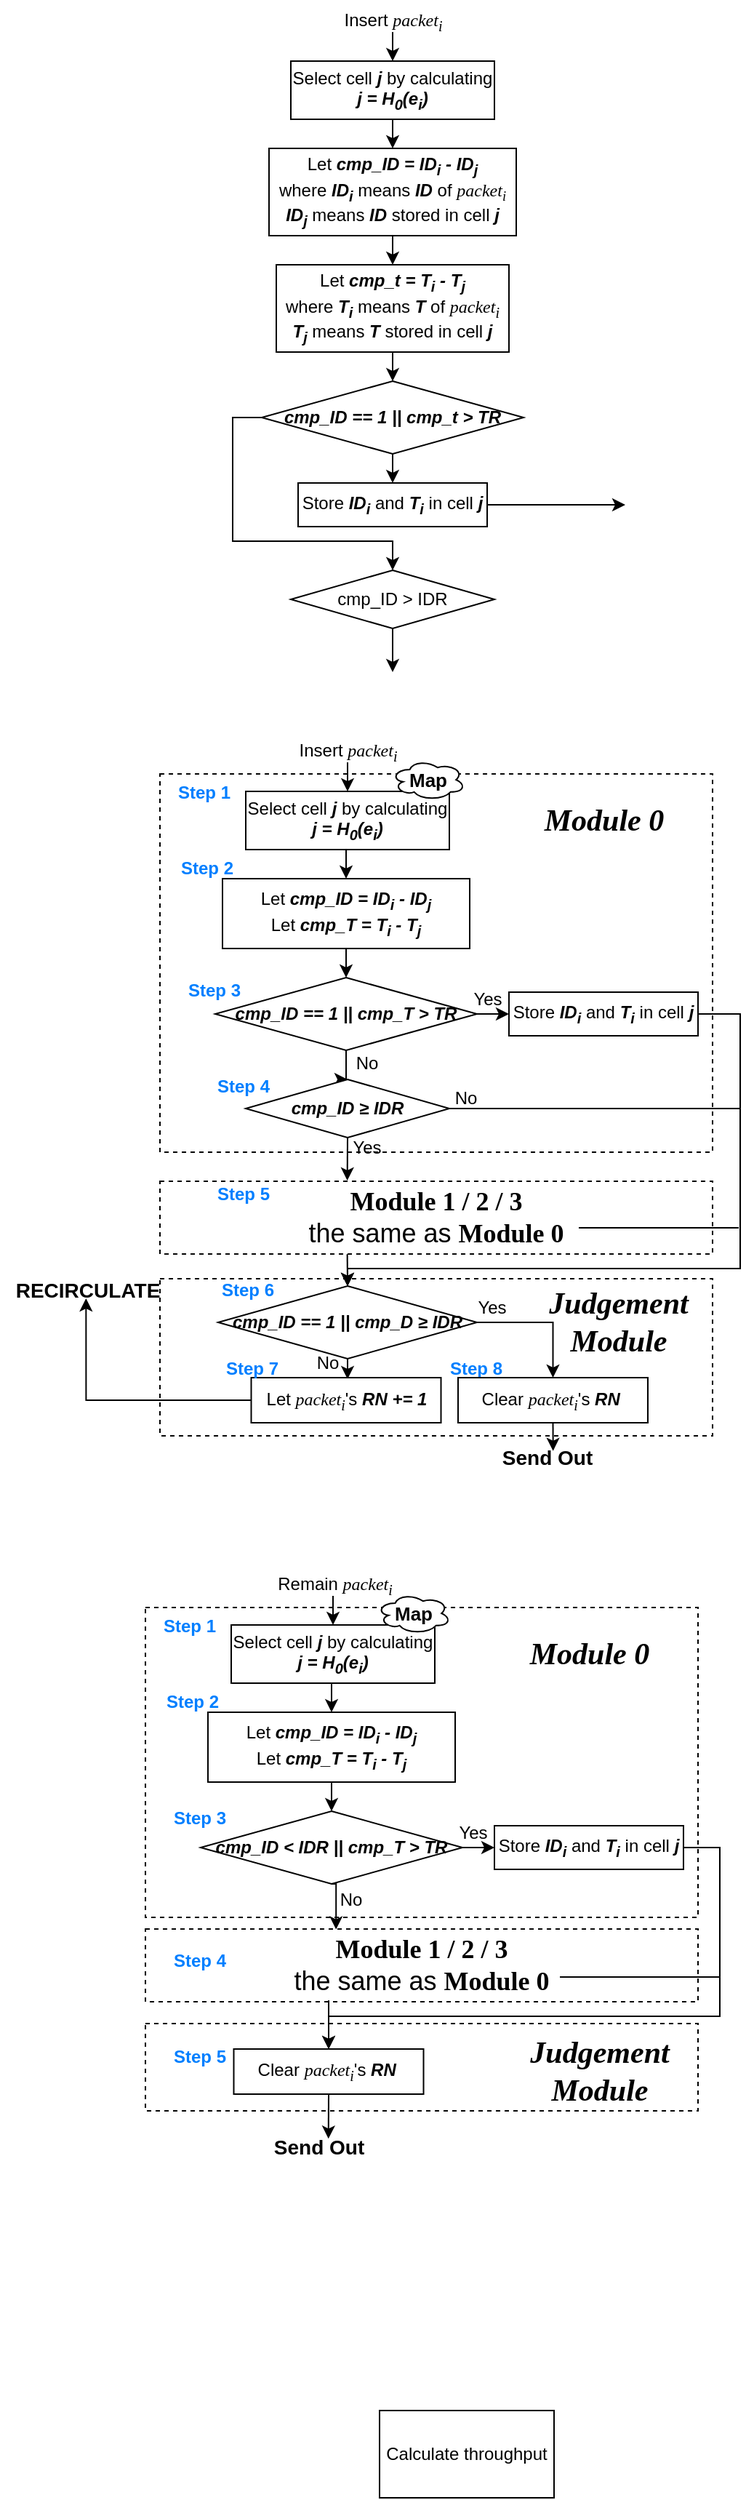 <mxfile version="21.3.2" type="github">
  <diagram id="C5RBs43oDa-KdzZeNtuy" name="Page-1">
    <mxGraphModel dx="1040" dy="599" grid="0" gridSize="10" guides="1" tooltips="1" connect="1" arrows="1" fold="1" page="0" pageScale="1" pageWidth="827" pageHeight="5000" math="0" shadow="0">
      <root>
        <mxCell id="WIyWlLk6GJQsqaUBKTNV-0" />
        <mxCell id="WIyWlLk6GJQsqaUBKTNV-1" parent="WIyWlLk6GJQsqaUBKTNV-0" />
        <mxCell id="wr39eSM0irUaefbBcgBR-60" value="" style="rounded=0;whiteSpace=wrap;html=1;dashed=1;" vertex="1" parent="WIyWlLk6GJQsqaUBKTNV-1">
          <mxGeometry x="260" y="1017" width="380" height="108" as="geometry" />
        </mxCell>
        <mxCell id="wr39eSM0irUaefbBcgBR-49" value="" style="rounded=0;whiteSpace=wrap;html=1;dashed=1;" vertex="1" parent="WIyWlLk6GJQsqaUBKTNV-1">
          <mxGeometry x="260" y="670" width="380" height="260" as="geometry" />
        </mxCell>
        <mxCell id="wr39eSM0irUaefbBcgBR-39" value="&lt;font style=&quot;font-size: 18px;&quot;&gt;&lt;b&gt;&lt;font face=&quot;Lucida Console&quot;&gt;Module 1 / 2 / 3&lt;/font&gt;&lt;/b&gt;&lt;br&gt;the same as &lt;b&gt;&lt;font face=&quot;Lucida Console&quot;&gt;Module 0&lt;/font&gt;&lt;/b&gt;&lt;/font&gt;" style="rounded=0;whiteSpace=wrap;html=1;dashed=1;" vertex="1" parent="WIyWlLk6GJQsqaUBKTNV-1">
          <mxGeometry x="260" y="950" width="380" height="50" as="geometry" />
        </mxCell>
        <mxCell id="wr39eSM0irUaefbBcgBR-5" style="edgeStyle=orthogonalEdgeStyle;rounded=0;orthogonalLoop=1;jettySize=auto;html=1;exitX=0.5;exitY=1;exitDx=0;exitDy=0;entryX=0.5;entryY=0;entryDx=0;entryDy=0;" edge="1" parent="WIyWlLk6GJQsqaUBKTNV-1" source="wr39eSM0irUaefbBcgBR-0" target="wr39eSM0irUaefbBcgBR-6">
          <mxGeometry relative="1" as="geometry">
            <mxPoint x="420" y="260" as="targetPoint" />
          </mxGeometry>
        </mxCell>
        <mxCell id="wr39eSM0irUaefbBcgBR-0" value="Select cell &lt;i&gt;&lt;b&gt;j &lt;/b&gt;&lt;/i&gt;by calculating &lt;i&gt;&lt;b&gt;j = H&lt;sub&gt;0&lt;/sub&gt;(e&lt;sub&gt;i&lt;/sub&gt;)&lt;/b&gt;&lt;/i&gt;" style="rounded=0;whiteSpace=wrap;html=1;" vertex="1" parent="WIyWlLk6GJQsqaUBKTNV-1">
          <mxGeometry x="350" y="180" width="140" height="40" as="geometry" />
        </mxCell>
        <mxCell id="wr39eSM0irUaefbBcgBR-1" value="" style="endArrow=classic;html=1;rounded=0;entryX=0.5;entryY=0;entryDx=0;entryDy=0;" edge="1" parent="WIyWlLk6GJQsqaUBKTNV-1" target="wr39eSM0irUaefbBcgBR-0">
          <mxGeometry width="50" height="50" relative="1" as="geometry">
            <mxPoint x="420" y="160" as="sourcePoint" />
            <mxPoint x="450" y="190" as="targetPoint" />
          </mxGeometry>
        </mxCell>
        <mxCell id="wr39eSM0irUaefbBcgBR-3" value="Insert &lt;i&gt;&lt;font face=&quot;Comic Sans MS&quot;&gt;packet&lt;sub&gt;i&lt;/sub&gt;&lt;/font&gt;&lt;/i&gt;" style="text;html=1;align=center;verticalAlign=middle;resizable=0;points=[];autosize=1;strokeColor=none;fillColor=none;" vertex="1" parent="WIyWlLk6GJQsqaUBKTNV-1">
          <mxGeometry x="370" y="138" width="100" height="30" as="geometry" />
        </mxCell>
        <mxCell id="wr39eSM0irUaefbBcgBR-6" value="Let &lt;b&gt;&lt;i&gt;c&lt;/i&gt;&lt;/b&gt;&lt;b style=&quot;&quot;&gt;&lt;i style=&quot;&quot;&gt;mp_ID = ID&lt;sub&gt;i&lt;/sub&gt;&amp;nbsp;- ID&lt;/i&gt;&lt;/b&gt;&lt;b style=&quot;&quot;&gt;&lt;i&gt;&lt;sub&gt;j&lt;/sub&gt;&lt;/i&gt;&lt;/b&gt;&lt;br&gt;where &lt;b style=&quot;&quot;&gt;&lt;i&gt;ID&lt;sub&gt;i&lt;/sub&gt;&lt;/i&gt;&lt;/b&gt; means &lt;b&gt;&lt;i&gt;ID&lt;/i&gt;&lt;/b&gt; of &lt;font style=&quot;&quot; face=&quot;Comic Sans MS&quot;&gt;&lt;i&gt;packet&lt;font style=&quot;font-size: 11px;&quot;&gt;&lt;sub&gt;i&lt;/sub&gt;&lt;/font&gt;&lt;/i&gt;&lt;/font&gt;&lt;br&gt;&lt;i&gt;&lt;b&gt;ID&lt;sub&gt;j&lt;/sub&gt;&lt;/b&gt;&lt;/i&gt; means &lt;b&gt;&lt;i&gt;ID&lt;/i&gt;&lt;/b&gt; stored in cell &lt;b&gt;&lt;i&gt;j&lt;/i&gt;&lt;/b&gt;" style="rounded=0;whiteSpace=wrap;html=1;" vertex="1" parent="WIyWlLk6GJQsqaUBKTNV-1">
          <mxGeometry x="335" y="240" width="170" height="60" as="geometry" />
        </mxCell>
        <mxCell id="wr39eSM0irUaefbBcgBR-7" style="edgeStyle=orthogonalEdgeStyle;rounded=0;orthogonalLoop=1;jettySize=auto;html=1;exitX=0.5;exitY=1;exitDx=0;exitDy=0;entryX=0.5;entryY=0;entryDx=0;entryDy=0;" edge="1" parent="WIyWlLk6GJQsqaUBKTNV-1" source="wr39eSM0irUaefbBcgBR-6" target="wr39eSM0irUaefbBcgBR-8">
          <mxGeometry relative="1" as="geometry">
            <mxPoint x="420" y="350" as="targetPoint" />
            <mxPoint x="430" y="240" as="sourcePoint" />
          </mxGeometry>
        </mxCell>
        <mxCell id="wr39eSM0irUaefbBcgBR-9" style="edgeStyle=orthogonalEdgeStyle;rounded=0;orthogonalLoop=1;jettySize=auto;html=1;exitX=0.5;exitY=1;exitDx=0;exitDy=0;entryX=0.5;entryY=0;entryDx=0;entryDy=0;" edge="1" parent="WIyWlLk6GJQsqaUBKTNV-1" source="wr39eSM0irUaefbBcgBR-8" target="wr39eSM0irUaefbBcgBR-11">
          <mxGeometry relative="1" as="geometry">
            <mxPoint x="420" y="440" as="targetPoint" />
          </mxGeometry>
        </mxCell>
        <mxCell id="wr39eSM0irUaefbBcgBR-8" value="Let &lt;b&gt;&lt;i&gt;cmp_t = T&lt;sub&gt;i&lt;/sub&gt; - T&lt;sub&gt;j&lt;/sub&gt;&lt;br&gt;&lt;/i&gt;&lt;/b&gt;where &lt;b&gt;&lt;i&gt;T&lt;sub&gt;i&lt;/sub&gt;&lt;/i&gt;&lt;/b&gt; means &lt;b&gt;&lt;i&gt;T&lt;/i&gt;&lt;/b&gt; of &lt;i&gt;&lt;font face=&quot;Comic Sans MS&quot;&gt;packet&lt;sub&gt;i&lt;/sub&gt;&lt;/font&gt;&lt;/i&gt;&lt;br&gt;&lt;b&gt;&lt;i&gt;T&lt;sub&gt;j&lt;/sub&gt;&lt;/i&gt;&lt;/b&gt; means &lt;b&gt;&lt;i&gt;T&lt;/i&gt;&lt;/b&gt; stored in cell &lt;b&gt;&lt;i&gt;j&lt;/i&gt;&lt;/b&gt;" style="rounded=0;whiteSpace=wrap;html=1;" vertex="1" parent="WIyWlLk6GJQsqaUBKTNV-1">
          <mxGeometry x="340" y="320" width="160" height="60" as="geometry" />
        </mxCell>
        <mxCell id="wr39eSM0irUaefbBcgBR-16" style="edgeStyle=orthogonalEdgeStyle;rounded=0;orthogonalLoop=1;jettySize=auto;html=1;exitX=0.5;exitY=1;exitDx=0;exitDy=0;entryX=0.5;entryY=0;entryDx=0;entryDy=0;" edge="1" parent="WIyWlLk6GJQsqaUBKTNV-1" source="wr39eSM0irUaefbBcgBR-11" target="wr39eSM0irUaefbBcgBR-15">
          <mxGeometry relative="1" as="geometry" />
        </mxCell>
        <mxCell id="wr39eSM0irUaefbBcgBR-20" style="edgeStyle=orthogonalEdgeStyle;rounded=0;orthogonalLoop=1;jettySize=auto;html=1;exitX=0;exitY=0.5;exitDx=0;exitDy=0;" edge="1" parent="WIyWlLk6GJQsqaUBKTNV-1" source="wr39eSM0irUaefbBcgBR-11" target="wr39eSM0irUaefbBcgBR-19">
          <mxGeometry relative="1" as="geometry">
            <Array as="points">
              <mxPoint x="310" y="425" />
              <mxPoint x="310" y="510" />
              <mxPoint x="420" y="510" />
            </Array>
          </mxGeometry>
        </mxCell>
        <mxCell id="wr39eSM0irUaefbBcgBR-11" value="&lt;b&gt;&lt;i&gt;cmp_ID == 1 || cmp_t &amp;gt; TR&lt;/i&gt;&lt;/b&gt;" style="rhombus;whiteSpace=wrap;html=1;" vertex="1" parent="WIyWlLk6GJQsqaUBKTNV-1">
          <mxGeometry x="330" y="400" width="180" height="50" as="geometry" />
        </mxCell>
        <mxCell id="wr39eSM0irUaefbBcgBR-17" style="edgeStyle=orthogonalEdgeStyle;rounded=0;orthogonalLoop=1;jettySize=auto;html=1;exitX=1;exitY=0.5;exitDx=0;exitDy=0;" edge="1" parent="WIyWlLk6GJQsqaUBKTNV-1" source="wr39eSM0irUaefbBcgBR-15">
          <mxGeometry relative="1" as="geometry">
            <mxPoint x="580" y="485" as="targetPoint" />
          </mxGeometry>
        </mxCell>
        <mxCell id="wr39eSM0irUaefbBcgBR-15" value="Store &lt;b&gt;&lt;i&gt;ID&lt;sub&gt;i&lt;/sub&gt;&lt;/i&gt;&lt;/b&gt; and &lt;b&gt;&lt;i&gt;T&lt;sub&gt;i&lt;/sub&gt;&lt;/i&gt;&lt;/b&gt; in cell &lt;b&gt;&lt;i&gt;j&lt;/i&gt;&lt;/b&gt;" style="rounded=0;whiteSpace=wrap;html=1;glass=0;" vertex="1" parent="WIyWlLk6GJQsqaUBKTNV-1">
          <mxGeometry x="355" y="470" width="130" height="30" as="geometry" />
        </mxCell>
        <mxCell id="wr39eSM0irUaefbBcgBR-22" style="edgeStyle=orthogonalEdgeStyle;rounded=0;orthogonalLoop=1;jettySize=auto;html=1;exitX=0.5;exitY=1;exitDx=0;exitDy=0;" edge="1" parent="WIyWlLk6GJQsqaUBKTNV-1" source="wr39eSM0irUaefbBcgBR-19">
          <mxGeometry relative="1" as="geometry">
            <mxPoint x="420" y="600" as="targetPoint" />
          </mxGeometry>
        </mxCell>
        <mxCell id="wr39eSM0irUaefbBcgBR-19" value="cmp_ID &amp;gt; IDR" style="rhombus;whiteSpace=wrap;html=1;" vertex="1" parent="WIyWlLk6GJQsqaUBKTNV-1">
          <mxGeometry x="350" y="530" width="140" height="40" as="geometry" />
        </mxCell>
        <mxCell id="wr39eSM0irUaefbBcgBR-24" style="edgeStyle=orthogonalEdgeStyle;rounded=0;orthogonalLoop=1;jettySize=auto;html=1;exitX=0.5;exitY=1;exitDx=0;exitDy=0;entryX=0.5;entryY=0;entryDx=0;entryDy=0;" edge="1" parent="WIyWlLk6GJQsqaUBKTNV-1" source="wr39eSM0irUaefbBcgBR-25" target="wr39eSM0irUaefbBcgBR-28">
          <mxGeometry relative="1" as="geometry">
            <mxPoint x="389" y="762" as="targetPoint" />
          </mxGeometry>
        </mxCell>
        <mxCell id="wr39eSM0irUaefbBcgBR-25" value="Select cell &lt;i&gt;&lt;b&gt;j &lt;/b&gt;&lt;/i&gt;by calculating &lt;i&gt;&lt;b&gt;j = H&lt;sub&gt;0&lt;/sub&gt;(e&lt;sub&gt;i&lt;/sub&gt;)&lt;/b&gt;&lt;/i&gt;" style="rounded=0;whiteSpace=wrap;html=1;" vertex="1" parent="WIyWlLk6GJQsqaUBKTNV-1">
          <mxGeometry x="319" y="682" width="140" height="40" as="geometry" />
        </mxCell>
        <mxCell id="wr39eSM0irUaefbBcgBR-26" value="" style="endArrow=classic;html=1;rounded=0;entryX=0.5;entryY=0;entryDx=0;entryDy=0;" edge="1" parent="WIyWlLk6GJQsqaUBKTNV-1" target="wr39eSM0irUaefbBcgBR-25">
          <mxGeometry width="50" height="50" relative="1" as="geometry">
            <mxPoint x="389" y="662" as="sourcePoint" />
            <mxPoint x="419" y="692" as="targetPoint" />
          </mxGeometry>
        </mxCell>
        <mxCell id="wr39eSM0irUaefbBcgBR-27" value="Insert &lt;i&gt;&lt;font face=&quot;Comic Sans MS&quot;&gt;packet&lt;sub&gt;i&lt;/sub&gt;&lt;/font&gt;&lt;/i&gt;" style="text;html=1;align=center;verticalAlign=middle;resizable=0;points=[];autosize=1;strokeColor=none;fillColor=none;" vertex="1" parent="WIyWlLk6GJQsqaUBKTNV-1">
          <mxGeometry x="339" y="640" width="100" height="30" as="geometry" />
        </mxCell>
        <mxCell id="wr39eSM0irUaefbBcgBR-28" value="Let &lt;b&gt;&lt;i&gt;c&lt;/i&gt;&lt;/b&gt;&lt;b style=&quot;&quot;&gt;&lt;i style=&quot;&quot;&gt;mp_ID = ID&lt;sub&gt;i&lt;/sub&gt;&amp;nbsp;- ID&lt;/i&gt;&lt;/b&gt;&lt;b style=&quot;&quot;&gt;&lt;i&gt;&lt;sub&gt;j&lt;br&gt;&lt;/sub&gt;&lt;/i&gt;&lt;/b&gt;Let&amp;nbsp;&lt;b style=&quot;border-color: var(--border-color);&quot;&gt;&lt;i style=&quot;border-color: var(--border-color);&quot;&gt;cmp_T = T&lt;sub style=&quot;border-color: var(--border-color);&quot;&gt;i&lt;/sub&gt;&amp;nbsp;- T&lt;sub style=&quot;border-color: var(--border-color);&quot;&gt;j&lt;/sub&gt;&lt;/i&gt;&lt;/b&gt;&lt;b style=&quot;&quot;&gt;&lt;i&gt;&lt;sub&gt;&lt;br&gt;&lt;/sub&gt;&lt;/i&gt;&lt;/b&gt;" style="rounded=0;whiteSpace=wrap;html=1;" vertex="1" parent="WIyWlLk6GJQsqaUBKTNV-1">
          <mxGeometry x="303" y="742" width="170" height="48" as="geometry" />
        </mxCell>
        <mxCell id="wr39eSM0irUaefbBcgBR-29" style="edgeStyle=orthogonalEdgeStyle;rounded=0;orthogonalLoop=1;jettySize=auto;html=1;exitX=0.5;exitY=1;exitDx=0;exitDy=0;entryX=0.5;entryY=0;entryDx=0;entryDy=0;" edge="1" parent="WIyWlLk6GJQsqaUBKTNV-1" source="wr39eSM0irUaefbBcgBR-28" target="wr39eSM0irUaefbBcgBR-34">
          <mxGeometry relative="1" as="geometry">
            <mxPoint x="389.5" y="822" as="targetPoint" />
            <mxPoint x="399" y="742" as="sourcePoint" />
          </mxGeometry>
        </mxCell>
        <mxCell id="wr39eSM0irUaefbBcgBR-42" style="edgeStyle=orthogonalEdgeStyle;rounded=0;orthogonalLoop=1;jettySize=auto;html=1;exitX=1;exitY=0.5;exitDx=0;exitDy=0;entryX=0;entryY=0.5;entryDx=0;entryDy=0;" edge="1" parent="WIyWlLk6GJQsqaUBKTNV-1" source="wr39eSM0irUaefbBcgBR-34" target="wr39eSM0irUaefbBcgBR-36">
          <mxGeometry relative="1" as="geometry" />
        </mxCell>
        <mxCell id="wr39eSM0irUaefbBcgBR-43" style="edgeStyle=orthogonalEdgeStyle;rounded=0;orthogonalLoop=1;jettySize=auto;html=1;exitX=0.5;exitY=1;exitDx=0;exitDy=0;" edge="1" parent="WIyWlLk6GJQsqaUBKTNV-1" source="wr39eSM0irUaefbBcgBR-34" target="wr39eSM0irUaefbBcgBR-38">
          <mxGeometry relative="1" as="geometry" />
        </mxCell>
        <mxCell id="wr39eSM0irUaefbBcgBR-34" value="&lt;b&gt;&lt;i&gt;cmp_ID == 1 || cmp_T &amp;gt; TR&lt;/i&gt;&lt;/b&gt;" style="rhombus;whiteSpace=wrap;html=1;" vertex="1" parent="WIyWlLk6GJQsqaUBKTNV-1">
          <mxGeometry x="298" y="810" width="180" height="50" as="geometry" />
        </mxCell>
        <mxCell id="wr39eSM0irUaefbBcgBR-74" style="edgeStyle=orthogonalEdgeStyle;rounded=0;orthogonalLoop=1;jettySize=auto;html=1;exitX=1;exitY=0.5;exitDx=0;exitDy=0;entryX=0.5;entryY=0;entryDx=0;entryDy=0;" edge="1" parent="WIyWlLk6GJQsqaUBKTNV-1" source="wr39eSM0irUaefbBcgBR-36" target="wr39eSM0irUaefbBcgBR-44">
          <mxGeometry relative="1" as="geometry">
            <Array as="points">
              <mxPoint x="659" y="835" />
              <mxPoint x="659" y="1010" />
              <mxPoint x="389" y="1010" />
            </Array>
          </mxGeometry>
        </mxCell>
        <mxCell id="wr39eSM0irUaefbBcgBR-36" value="Store &lt;b&gt;&lt;i&gt;ID&lt;sub&gt;i&lt;/sub&gt;&lt;/i&gt;&lt;/b&gt; and &lt;b&gt;&lt;i&gt;T&lt;sub&gt;i&lt;/sub&gt;&lt;/i&gt;&lt;/b&gt; in cell &lt;b&gt;&lt;i&gt;j&lt;/i&gt;&lt;/b&gt;" style="rounded=0;whiteSpace=wrap;html=1;glass=0;" vertex="1" parent="WIyWlLk6GJQsqaUBKTNV-1">
          <mxGeometry x="500" y="820" width="130" height="30" as="geometry" />
        </mxCell>
        <mxCell id="wr39eSM0irUaefbBcgBR-37" style="edgeStyle=orthogonalEdgeStyle;rounded=0;orthogonalLoop=1;jettySize=auto;html=1;exitX=0.5;exitY=1;exitDx=0;exitDy=0;entryX=0.339;entryY=-0.01;entryDx=0;entryDy=0;entryPerimeter=0;" edge="1" parent="WIyWlLk6GJQsqaUBKTNV-1" source="wr39eSM0irUaefbBcgBR-38" target="wr39eSM0irUaefbBcgBR-39">
          <mxGeometry relative="1" as="geometry">
            <mxPoint x="420" y="960" as="targetPoint" />
          </mxGeometry>
        </mxCell>
        <mxCell id="wr39eSM0irUaefbBcgBR-63" style="edgeStyle=orthogonalEdgeStyle;rounded=0;orthogonalLoop=1;jettySize=auto;html=1;exitX=0;exitY=0.5;exitDx=0;exitDy=0;entryX=0.5;entryY=0;entryDx=0;entryDy=0;" edge="1" parent="WIyWlLk6GJQsqaUBKTNV-1" source="wr39eSM0irUaefbBcgBR-38" target="wr39eSM0irUaefbBcgBR-44">
          <mxGeometry relative="1" as="geometry">
            <Array as="points">
              <mxPoint x="659" y="900" />
              <mxPoint x="659" y="1010" />
              <mxPoint x="389" y="1010" />
            </Array>
          </mxGeometry>
        </mxCell>
        <mxCell id="wr39eSM0irUaefbBcgBR-38" value="&lt;b&gt;&lt;i&gt;cmp_ID ≥ IDR&lt;/i&gt;&lt;/b&gt;" style="rhombus;whiteSpace=wrap;html=1;" vertex="1" parent="WIyWlLk6GJQsqaUBKTNV-1">
          <mxGeometry x="319" y="880" width="140" height="40" as="geometry" />
        </mxCell>
        <mxCell id="wr39eSM0irUaefbBcgBR-45" style="edgeStyle=orthogonalEdgeStyle;rounded=0;orthogonalLoop=1;jettySize=auto;html=1;exitX=0.5;exitY=1;exitDx=0;exitDy=0;" edge="1" parent="WIyWlLk6GJQsqaUBKTNV-1" source="wr39eSM0irUaefbBcgBR-44">
          <mxGeometry relative="1" as="geometry">
            <mxPoint x="389" y="1086" as="targetPoint" />
          </mxGeometry>
        </mxCell>
        <mxCell id="wr39eSM0irUaefbBcgBR-142" style="edgeStyle=orthogonalEdgeStyle;rounded=0;orthogonalLoop=1;jettySize=auto;html=1;exitX=1;exitY=0.5;exitDx=0;exitDy=0;" edge="1" parent="WIyWlLk6GJQsqaUBKTNV-1" source="wr39eSM0irUaefbBcgBR-44" target="wr39eSM0irUaefbBcgBR-137">
          <mxGeometry relative="1" as="geometry" />
        </mxCell>
        <mxCell id="wr39eSM0irUaefbBcgBR-44" value="&lt;b&gt;&lt;i&gt;cmp_ID == 1 || cmp_D ≥ IDR&lt;/i&gt;&lt;/b&gt;" style="rhombus;whiteSpace=wrap;html=1;" vertex="1" parent="WIyWlLk6GJQsqaUBKTNV-1">
          <mxGeometry x="300" y="1022" width="178" height="50" as="geometry" />
        </mxCell>
        <mxCell id="wr39eSM0irUaefbBcgBR-46" value="&lt;font style=&quot;font-size: 14px;&quot;&gt;&lt;b&gt;Send Out&lt;/b&gt;&lt;/font&gt;" style="text;html=1;align=center;verticalAlign=middle;resizable=0;points=[];autosize=1;strokeColor=none;fillColor=none;" vertex="1" parent="WIyWlLk6GJQsqaUBKTNV-1">
          <mxGeometry x="481" y="1125" width="90" height="30" as="geometry" />
        </mxCell>
        <mxCell id="wr39eSM0irUaefbBcgBR-50" value="&lt;b&gt;&lt;i&gt;&lt;font face=&quot;Lucida Console&quot; style=&quot;font-size: 21px;&quot;&gt;Module 0&lt;/font&gt;&lt;/i&gt;&lt;/b&gt;" style="text;html=1;align=center;verticalAlign=middle;resizable=0;points=[];autosize=1;strokeColor=none;fillColor=none;" vertex="1" parent="WIyWlLk6GJQsqaUBKTNV-1">
          <mxGeometry x="500" y="682" width="130" height="40" as="geometry" />
        </mxCell>
        <mxCell id="wr39eSM0irUaefbBcgBR-51" value="&lt;font style=&quot;font-size: 13px;&quot;&gt;&lt;b&gt;Map&lt;/b&gt;&lt;/font&gt;" style="ellipse;shape=cloud;whiteSpace=wrap;html=1;" vertex="1" parent="WIyWlLk6GJQsqaUBKTNV-1">
          <mxGeometry x="419" y="660" width="51" height="28" as="geometry" />
        </mxCell>
        <mxCell id="wr39eSM0irUaefbBcgBR-55" value="" style="endArrow=classic;html=1;rounded=0;exitX=0.339;exitY=1.002;exitDx=0;exitDy=0;exitPerimeter=0;entryX=0.5;entryY=0;entryDx=0;entryDy=0;" edge="1" parent="WIyWlLk6GJQsqaUBKTNV-1" source="wr39eSM0irUaefbBcgBR-39" target="wr39eSM0irUaefbBcgBR-44">
          <mxGeometry width="50" height="50" relative="1" as="geometry">
            <mxPoint x="440" y="930" as="sourcePoint" />
            <mxPoint x="490" y="880" as="targetPoint" />
          </mxGeometry>
        </mxCell>
        <mxCell id="wr39eSM0irUaefbBcgBR-56" value="Yes" style="text;html=1;align=center;verticalAlign=middle;resizable=0;points=[];autosize=1;strokeColor=none;fillColor=none;" vertex="1" parent="WIyWlLk6GJQsqaUBKTNV-1">
          <mxGeometry x="468" y="1022" width="40" height="30" as="geometry" />
        </mxCell>
        <mxCell id="wr39eSM0irUaefbBcgBR-57" value="No" style="text;html=1;align=center;verticalAlign=middle;resizable=0;points=[];autosize=1;strokeColor=none;fillColor=none;" vertex="1" parent="WIyWlLk6GJQsqaUBKTNV-1">
          <mxGeometry x="355" y="1060" width="40" height="30" as="geometry" />
        </mxCell>
        <mxCell id="wr39eSM0irUaefbBcgBR-58" value="&lt;font style=&quot;font-size: 14px;&quot;&gt;&lt;b&gt;RECIRCULATE&lt;/b&gt;&lt;/font&gt;" style="text;html=1;align=center;verticalAlign=middle;resizable=0;points=[];autosize=1;strokeColor=none;fillColor=none;" vertex="1" parent="WIyWlLk6GJQsqaUBKTNV-1">
          <mxGeometry x="150" y="1010" width="120" height="30" as="geometry" />
        </mxCell>
        <mxCell id="wr39eSM0irUaefbBcgBR-61" value="&lt;b&gt;&lt;i&gt;&lt;font face=&quot;Lucida Console&quot; style=&quot;font-size: 21px;&quot;&gt;Judgement&lt;br&gt;Module&lt;/font&gt;&lt;/i&gt;&lt;/b&gt;" style="text;html=1;align=center;verticalAlign=middle;resizable=0;points=[];autosize=1;strokeColor=none;fillColor=none;" vertex="1" parent="WIyWlLk6GJQsqaUBKTNV-1">
          <mxGeometry x="505" y="1017" width="140" height="60" as="geometry" />
        </mxCell>
        <mxCell id="wr39eSM0irUaefbBcgBR-65" value="" style="endArrow=none;html=1;rounded=0;" edge="1" parent="WIyWlLk6GJQsqaUBKTNV-1">
          <mxGeometry width="50" height="50" relative="1" as="geometry">
            <mxPoint x="658" y="982" as="sourcePoint" />
            <mxPoint x="548" y="982" as="targetPoint" />
          </mxGeometry>
        </mxCell>
        <mxCell id="wr39eSM0irUaefbBcgBR-66" value="&lt;font color=&quot;#007fff&quot;&gt;&lt;b&gt;Step 1&lt;/b&gt;&lt;/font&gt;" style="text;html=1;align=center;verticalAlign=middle;resizable=0;points=[];autosize=1;strokeColor=none;fillColor=none;" vertex="1" parent="WIyWlLk6GJQsqaUBKTNV-1">
          <mxGeometry x="263" y="670" width="54" height="26" as="geometry" />
        </mxCell>
        <mxCell id="wr39eSM0irUaefbBcgBR-67" value="&lt;font color=&quot;#007fff&quot;&gt;&lt;b&gt;Step 2&lt;/b&gt;&lt;/font&gt;" style="text;html=1;align=center;verticalAlign=middle;resizable=0;points=[];autosize=1;strokeColor=none;fillColor=none;" vertex="1" parent="WIyWlLk6GJQsqaUBKTNV-1">
          <mxGeometry x="265" y="722" width="54" height="26" as="geometry" />
        </mxCell>
        <mxCell id="wr39eSM0irUaefbBcgBR-68" value="&lt;font color=&quot;#007fff&quot;&gt;&lt;b&gt;Step 3&lt;/b&gt;&lt;/font&gt;" style="text;html=1;align=center;verticalAlign=middle;resizable=0;points=[];autosize=1;strokeColor=none;fillColor=none;" vertex="1" parent="WIyWlLk6GJQsqaUBKTNV-1">
          <mxGeometry x="270" y="806" width="54" height="26" as="geometry" />
        </mxCell>
        <mxCell id="wr39eSM0irUaefbBcgBR-70" value="&lt;font color=&quot;#007fff&quot;&gt;&lt;b&gt;Step 4&lt;/b&gt;&lt;/font&gt;" style="text;html=1;align=center;verticalAlign=middle;resizable=0;points=[];autosize=1;strokeColor=none;fillColor=none;" vertex="1" parent="WIyWlLk6GJQsqaUBKTNV-1">
          <mxGeometry x="290" y="872" width="54" height="26" as="geometry" />
        </mxCell>
        <mxCell id="wr39eSM0irUaefbBcgBR-79" value="Yes" style="text;html=1;align=center;verticalAlign=middle;resizable=0;points=[];autosize=1;strokeColor=none;fillColor=none;" vertex="1" parent="WIyWlLk6GJQsqaUBKTNV-1">
          <mxGeometry x="465" y="810" width="40" height="30" as="geometry" />
        </mxCell>
        <mxCell id="wr39eSM0irUaefbBcgBR-81" value="Yes" style="text;html=1;align=center;verticalAlign=middle;resizable=0;points=[];autosize=1;strokeColor=none;fillColor=none;" vertex="1" parent="WIyWlLk6GJQsqaUBKTNV-1">
          <mxGeometry x="382" y="912" width="40" height="30" as="geometry" />
        </mxCell>
        <mxCell id="wr39eSM0irUaefbBcgBR-82" value="No" style="text;html=1;align=center;verticalAlign=middle;resizable=0;points=[];autosize=1;strokeColor=none;fillColor=none;" vertex="1" parent="WIyWlLk6GJQsqaUBKTNV-1">
          <mxGeometry x="450" y="878" width="40" height="30" as="geometry" />
        </mxCell>
        <mxCell id="wr39eSM0irUaefbBcgBR-83" value="&lt;font color=&quot;#007fff&quot;&gt;&lt;b&gt;Step 5&lt;/b&gt;&lt;/font&gt;" style="text;html=1;align=center;verticalAlign=middle;resizable=0;points=[];autosize=1;strokeColor=none;fillColor=none;" vertex="1" parent="WIyWlLk6GJQsqaUBKTNV-1">
          <mxGeometry x="290" y="946" width="54" height="26" as="geometry" />
        </mxCell>
        <mxCell id="wr39eSM0irUaefbBcgBR-84" value="&lt;font color=&quot;#007fff&quot;&gt;&lt;b&gt;Step 6&lt;/b&gt;&lt;/font&gt;" style="text;html=1;align=center;verticalAlign=middle;resizable=0;points=[];autosize=1;strokeColor=none;fillColor=none;" vertex="1" parent="WIyWlLk6GJQsqaUBKTNV-1">
          <mxGeometry x="293" y="1012" width="54" height="26" as="geometry" />
        </mxCell>
        <mxCell id="wr39eSM0irUaefbBcgBR-85" value="No" style="text;html=1;align=center;verticalAlign=middle;resizable=0;points=[];autosize=1;strokeColor=none;fillColor=none;" vertex="1" parent="WIyWlLk6GJQsqaUBKTNV-1">
          <mxGeometry x="382" y="854" width="40" height="30" as="geometry" />
        </mxCell>
        <mxCell id="wr39eSM0irUaefbBcgBR-86" value="" style="rounded=0;whiteSpace=wrap;html=1;dashed=1;" vertex="1" parent="WIyWlLk6GJQsqaUBKTNV-1">
          <mxGeometry x="250" y="1529" width="380" height="60" as="geometry" />
        </mxCell>
        <mxCell id="wr39eSM0irUaefbBcgBR-87" value="" style="rounded=0;whiteSpace=wrap;html=1;dashed=1;" vertex="1" parent="WIyWlLk6GJQsqaUBKTNV-1">
          <mxGeometry x="250" y="1243" width="380" height="213" as="geometry" />
        </mxCell>
        <mxCell id="wr39eSM0irUaefbBcgBR-88" value="&lt;font style=&quot;font-size: 18px;&quot;&gt;&lt;b&gt;&lt;font face=&quot;Lucida Console&quot;&gt;Module 1 / 2 / 3&lt;/font&gt;&lt;/b&gt;&lt;br&gt;the same as &lt;b&gt;&lt;font face=&quot;Lucida Console&quot;&gt;Module 0&lt;/font&gt;&lt;/b&gt;&lt;/font&gt;" style="rounded=0;whiteSpace=wrap;html=1;dashed=1;" vertex="1" parent="WIyWlLk6GJQsqaUBKTNV-1">
          <mxGeometry x="250" y="1464" width="380" height="50" as="geometry" />
        </mxCell>
        <mxCell id="wr39eSM0irUaefbBcgBR-89" style="edgeStyle=orthogonalEdgeStyle;rounded=0;orthogonalLoop=1;jettySize=auto;html=1;exitX=0.5;exitY=1;exitDx=0;exitDy=0;entryX=0.5;entryY=0;entryDx=0;entryDy=0;" edge="1" parent="WIyWlLk6GJQsqaUBKTNV-1" source="wr39eSM0irUaefbBcgBR-90" target="wr39eSM0irUaefbBcgBR-93">
          <mxGeometry relative="1" as="geometry">
            <mxPoint x="379" y="1335" as="targetPoint" />
          </mxGeometry>
        </mxCell>
        <mxCell id="wr39eSM0irUaefbBcgBR-90" value="Select cell &lt;i&gt;&lt;b&gt;j &lt;/b&gt;&lt;/i&gt;by calculating &lt;i&gt;&lt;b&gt;j = H&lt;sub&gt;0&lt;/sub&gt;(e&lt;sub&gt;i&lt;/sub&gt;)&lt;/b&gt;&lt;/i&gt;" style="rounded=0;whiteSpace=wrap;html=1;" vertex="1" parent="WIyWlLk6GJQsqaUBKTNV-1">
          <mxGeometry x="309" y="1255" width="140" height="40" as="geometry" />
        </mxCell>
        <mxCell id="wr39eSM0irUaefbBcgBR-91" value="" style="endArrow=classic;html=1;rounded=0;entryX=0.5;entryY=0;entryDx=0;entryDy=0;" edge="1" parent="WIyWlLk6GJQsqaUBKTNV-1" target="wr39eSM0irUaefbBcgBR-90">
          <mxGeometry width="50" height="50" relative="1" as="geometry">
            <mxPoint x="379" y="1235" as="sourcePoint" />
            <mxPoint x="409" y="1265" as="targetPoint" />
          </mxGeometry>
        </mxCell>
        <mxCell id="wr39eSM0irUaefbBcgBR-92" value="Remain&amp;nbsp;&lt;i&gt;&lt;font face=&quot;Comic Sans MS&quot;&gt;packet&lt;sub&gt;i&lt;/sub&gt;&lt;/font&gt;&lt;/i&gt;" style="text;html=1;align=center;verticalAlign=middle;resizable=0;points=[];autosize=1;strokeColor=none;fillColor=none;" vertex="1" parent="WIyWlLk6GJQsqaUBKTNV-1">
          <mxGeometry x="328" y="1213" width="104" height="30" as="geometry" />
        </mxCell>
        <mxCell id="wr39eSM0irUaefbBcgBR-93" value="Let &lt;b&gt;&lt;i&gt;c&lt;/i&gt;&lt;/b&gt;&lt;b style=&quot;&quot;&gt;&lt;i style=&quot;&quot;&gt;mp_ID = ID&lt;sub&gt;i&lt;/sub&gt;&amp;nbsp;- ID&lt;/i&gt;&lt;/b&gt;&lt;b style=&quot;&quot;&gt;&lt;i&gt;&lt;sub&gt;j&lt;br&gt;&lt;/sub&gt;&lt;/i&gt;&lt;/b&gt;Let&amp;nbsp;&lt;b style=&quot;border-color: var(--border-color);&quot;&gt;&lt;i style=&quot;border-color: var(--border-color);&quot;&gt;cmp_T = T&lt;sub style=&quot;border-color: var(--border-color);&quot;&gt;i&lt;/sub&gt;&amp;nbsp;- T&lt;sub style=&quot;border-color: var(--border-color);&quot;&gt;j&lt;/sub&gt;&lt;/i&gt;&lt;/b&gt;&lt;b style=&quot;&quot;&gt;&lt;i&gt;&lt;sub&gt;&lt;br&gt;&lt;/sub&gt;&lt;/i&gt;&lt;/b&gt;" style="rounded=0;whiteSpace=wrap;html=1;" vertex="1" parent="WIyWlLk6GJQsqaUBKTNV-1">
          <mxGeometry x="293" y="1315" width="170" height="48" as="geometry" />
        </mxCell>
        <mxCell id="wr39eSM0irUaefbBcgBR-94" style="edgeStyle=orthogonalEdgeStyle;rounded=0;orthogonalLoop=1;jettySize=auto;html=1;exitX=0.5;exitY=1;exitDx=0;exitDy=0;entryX=0.5;entryY=0;entryDx=0;entryDy=0;" edge="1" parent="WIyWlLk6GJQsqaUBKTNV-1" source="wr39eSM0irUaefbBcgBR-93" target="wr39eSM0irUaefbBcgBR-97">
          <mxGeometry relative="1" as="geometry">
            <mxPoint x="379.5" y="1395" as="targetPoint" />
            <mxPoint x="389" y="1315" as="sourcePoint" />
          </mxGeometry>
        </mxCell>
        <mxCell id="wr39eSM0irUaefbBcgBR-95" style="edgeStyle=orthogonalEdgeStyle;rounded=0;orthogonalLoop=1;jettySize=auto;html=1;exitX=1;exitY=0.5;exitDx=0;exitDy=0;entryX=0;entryY=0.5;entryDx=0;entryDy=0;" edge="1" parent="WIyWlLk6GJQsqaUBKTNV-1" source="wr39eSM0irUaefbBcgBR-97" target="wr39eSM0irUaefbBcgBR-99">
          <mxGeometry relative="1" as="geometry" />
        </mxCell>
        <mxCell id="wr39eSM0irUaefbBcgBR-132" style="edgeStyle=orthogonalEdgeStyle;rounded=0;orthogonalLoop=1;jettySize=auto;html=1;exitX=0.5;exitY=1;exitDx=0;exitDy=0;entryX=0.345;entryY=0.006;entryDx=0;entryDy=0;entryPerimeter=0;" edge="1" parent="WIyWlLk6GJQsqaUBKTNV-1" source="wr39eSM0irUaefbBcgBR-97" target="wr39eSM0irUaefbBcgBR-88">
          <mxGeometry relative="1" as="geometry" />
        </mxCell>
        <mxCell id="wr39eSM0irUaefbBcgBR-97" value="&lt;b&gt;&lt;i&gt;cmp_ID &amp;lt; IDR || cmp_T &amp;gt; TR&lt;/i&gt;&lt;/b&gt;" style="rhombus;whiteSpace=wrap;html=1;" vertex="1" parent="WIyWlLk6GJQsqaUBKTNV-1">
          <mxGeometry x="288" y="1383" width="180" height="50" as="geometry" />
        </mxCell>
        <mxCell id="wr39eSM0irUaefbBcgBR-134" style="edgeStyle=orthogonalEdgeStyle;rounded=0;orthogonalLoop=1;jettySize=auto;html=1;exitX=1;exitY=0.5;exitDx=0;exitDy=0;entryX=0.5;entryY=0;entryDx=0;entryDy=0;" edge="1" parent="WIyWlLk6GJQsqaUBKTNV-1" source="wr39eSM0irUaefbBcgBR-99" target="wr39eSM0irUaefbBcgBR-133">
          <mxGeometry relative="1" as="geometry">
            <Array as="points">
              <mxPoint x="645" y="1408" />
              <mxPoint x="645" y="1524" />
              <mxPoint x="376" y="1524" />
            </Array>
          </mxGeometry>
        </mxCell>
        <mxCell id="wr39eSM0irUaefbBcgBR-99" value="Store &lt;b&gt;&lt;i&gt;ID&lt;sub&gt;i&lt;/sub&gt;&lt;/i&gt;&lt;/b&gt; and &lt;b&gt;&lt;i&gt;T&lt;sub&gt;i&lt;/sub&gt;&lt;/i&gt;&lt;/b&gt; in cell &lt;b&gt;&lt;i&gt;j&lt;/i&gt;&lt;/b&gt;" style="rounded=0;whiteSpace=wrap;html=1;glass=0;" vertex="1" parent="WIyWlLk6GJQsqaUBKTNV-1">
          <mxGeometry x="490" y="1393" width="130" height="30" as="geometry" />
        </mxCell>
        <mxCell id="wr39eSM0irUaefbBcgBR-106" value="&lt;font style=&quot;font-size: 14px;&quot;&gt;&lt;b&gt;Send Out&lt;/b&gt;&lt;/font&gt;" style="text;html=1;align=center;verticalAlign=middle;resizable=0;points=[];autosize=1;strokeColor=none;fillColor=none;" vertex="1" parent="WIyWlLk6GJQsqaUBKTNV-1">
          <mxGeometry x="324" y="1599" width="90" height="30" as="geometry" />
        </mxCell>
        <mxCell id="wr39eSM0irUaefbBcgBR-107" value="&lt;b&gt;&lt;i&gt;&lt;font face=&quot;Lucida Console&quot; style=&quot;font-size: 21px;&quot;&gt;Module 0&lt;/font&gt;&lt;/i&gt;&lt;/b&gt;" style="text;html=1;align=center;verticalAlign=middle;resizable=0;points=[];autosize=1;strokeColor=none;fillColor=none;" vertex="1" parent="WIyWlLk6GJQsqaUBKTNV-1">
          <mxGeometry x="490" y="1255" width="130" height="40" as="geometry" />
        </mxCell>
        <mxCell id="wr39eSM0irUaefbBcgBR-108" value="&lt;font style=&quot;font-size: 13px;&quot;&gt;&lt;b&gt;Map&lt;/b&gt;&lt;/font&gt;" style="ellipse;shape=cloud;whiteSpace=wrap;html=1;" vertex="1" parent="WIyWlLk6GJQsqaUBKTNV-1">
          <mxGeometry x="409" y="1233" width="51" height="28" as="geometry" />
        </mxCell>
        <mxCell id="wr39eSM0irUaefbBcgBR-109" value="" style="endArrow=classic;html=1;rounded=0;entryX=0.5;entryY=0;entryDx=0;entryDy=0;" edge="1" parent="WIyWlLk6GJQsqaUBKTNV-1" target="wr39eSM0irUaefbBcgBR-133">
          <mxGeometry width="50" height="50" relative="1" as="geometry">
            <mxPoint x="376" y="1513" as="sourcePoint" />
            <mxPoint x="376" y="1537" as="targetPoint" />
          </mxGeometry>
        </mxCell>
        <mxCell id="wr39eSM0irUaefbBcgBR-113" value="&lt;b&gt;&lt;i&gt;&lt;font face=&quot;Lucida Console&quot; style=&quot;font-size: 21px;&quot;&gt;Judgement&lt;br&gt;Module&lt;/font&gt;&lt;/i&gt;&lt;/b&gt;" style="text;html=1;align=center;verticalAlign=middle;resizable=0;points=[];autosize=1;strokeColor=none;fillColor=none;" vertex="1" parent="WIyWlLk6GJQsqaUBKTNV-1">
          <mxGeometry x="492" y="1532" width="140" height="60" as="geometry" />
        </mxCell>
        <mxCell id="wr39eSM0irUaefbBcgBR-114" value="" style="endArrow=none;html=1;rounded=0;" edge="1" parent="WIyWlLk6GJQsqaUBKTNV-1">
          <mxGeometry width="50" height="50" relative="1" as="geometry">
            <mxPoint x="645" y="1497" as="sourcePoint" />
            <mxPoint x="535" y="1497" as="targetPoint" />
          </mxGeometry>
        </mxCell>
        <mxCell id="wr39eSM0irUaefbBcgBR-115" value="&lt;font color=&quot;#007fff&quot;&gt;&lt;b&gt;Step 1&lt;/b&gt;&lt;/font&gt;" style="text;html=1;align=center;verticalAlign=middle;resizable=0;points=[];autosize=1;strokeColor=none;fillColor=none;" vertex="1" parent="WIyWlLk6GJQsqaUBKTNV-1">
          <mxGeometry x="253" y="1243" width="54" height="26" as="geometry" />
        </mxCell>
        <mxCell id="wr39eSM0irUaefbBcgBR-116" value="&lt;font color=&quot;#007fff&quot;&gt;&lt;b&gt;Step 2&lt;/b&gt;&lt;/font&gt;" style="text;html=1;align=center;verticalAlign=middle;resizable=0;points=[];autosize=1;strokeColor=none;fillColor=none;" vertex="1" parent="WIyWlLk6GJQsqaUBKTNV-1">
          <mxGeometry x="255" y="1295" width="54" height="26" as="geometry" />
        </mxCell>
        <mxCell id="wr39eSM0irUaefbBcgBR-117" value="&lt;font color=&quot;#007fff&quot;&gt;&lt;b&gt;Step 3&lt;/b&gt;&lt;/font&gt;" style="text;html=1;align=center;verticalAlign=middle;resizable=0;points=[];autosize=1;strokeColor=none;fillColor=none;" vertex="1" parent="WIyWlLk6GJQsqaUBKTNV-1">
          <mxGeometry x="260" y="1375" width="54" height="26" as="geometry" />
        </mxCell>
        <mxCell id="wr39eSM0irUaefbBcgBR-118" value="&lt;font color=&quot;#007fff&quot;&gt;&lt;b&gt;Step 4&lt;/b&gt;&lt;/font&gt;" style="text;html=1;align=center;verticalAlign=middle;resizable=0;points=[];autosize=1;strokeColor=none;fillColor=none;" vertex="1" parent="WIyWlLk6GJQsqaUBKTNV-1">
          <mxGeometry x="260" y="1473" width="54" height="26" as="geometry" />
        </mxCell>
        <mxCell id="wr39eSM0irUaefbBcgBR-119" value="Yes" style="text;html=1;align=center;verticalAlign=middle;resizable=0;points=[];autosize=1;strokeColor=none;fillColor=none;" vertex="1" parent="WIyWlLk6GJQsqaUBKTNV-1">
          <mxGeometry x="455" y="1383" width="40" height="30" as="geometry" />
        </mxCell>
        <mxCell id="wr39eSM0irUaefbBcgBR-122" value="&lt;font color=&quot;#007fff&quot;&gt;&lt;b&gt;Step 5&lt;/b&gt;&lt;/font&gt;" style="text;html=1;align=center;verticalAlign=middle;resizable=0;points=[];autosize=1;strokeColor=none;fillColor=none;" vertex="1" parent="WIyWlLk6GJQsqaUBKTNV-1">
          <mxGeometry x="260" y="1539" width="54" height="26" as="geometry" />
        </mxCell>
        <mxCell id="wr39eSM0irUaefbBcgBR-123" value="&lt;font color=&quot;#007fff&quot;&gt;&lt;b&gt;Step 8&lt;/b&gt;&lt;/font&gt;" style="text;html=1;align=center;verticalAlign=middle;resizable=0;points=[];autosize=1;strokeColor=none;fillColor=none;" vertex="1" parent="WIyWlLk6GJQsqaUBKTNV-1">
          <mxGeometry x="450" y="1066" width="54" height="26" as="geometry" />
        </mxCell>
        <mxCell id="wr39eSM0irUaefbBcgBR-124" value="No" style="text;html=1;align=center;verticalAlign=middle;resizable=0;points=[];autosize=1;strokeColor=none;fillColor=none;" vertex="1" parent="WIyWlLk6GJQsqaUBKTNV-1">
          <mxGeometry x="371" y="1429" width="40" height="30" as="geometry" />
        </mxCell>
        <mxCell id="wr39eSM0irUaefbBcgBR-126" style="edgeStyle=orthogonalEdgeStyle;rounded=0;orthogonalLoop=1;jettySize=auto;html=1;exitX=0;exitY=0.5;exitDx=0;exitDy=0;entryX=0.493;entryY=0.684;entryDx=0;entryDy=0;entryPerimeter=0;" edge="1" parent="WIyWlLk6GJQsqaUBKTNV-1" source="wr39eSM0irUaefbBcgBR-125" target="wr39eSM0irUaefbBcgBR-58">
          <mxGeometry relative="1" as="geometry" />
        </mxCell>
        <mxCell id="wr39eSM0irUaefbBcgBR-125" value="Let&amp;nbsp;&lt;span style=&quot;border-color: var(--border-color);&quot;&gt;&lt;font style=&quot;border-color: var(--border-color);&quot;&gt;&lt;font face=&quot;Comic Sans MS&quot;&gt;&lt;i&gt;packet&lt;/i&gt;&lt;/font&gt;&lt;span style=&quot;border-color: var(--border-color);&quot;&gt;&lt;sub style=&quot;font-style: italic; font-family: &amp;quot;Comic Sans MS&amp;quot;; vertical-align: sub;&quot;&gt;i&lt;/sub&gt;&#39;s&lt;i&gt;&lt;b&gt; RN += 1&lt;/b&gt;&lt;/i&gt;&lt;/span&gt;&lt;/font&gt;&lt;/span&gt;" style="rounded=0;whiteSpace=wrap;html=1;" vertex="1" parent="WIyWlLk6GJQsqaUBKTNV-1">
          <mxGeometry x="322.75" y="1085" width="130.5" height="31" as="geometry" />
        </mxCell>
        <mxCell id="wr39eSM0irUaefbBcgBR-128" value="&lt;font color=&quot;#007fff&quot;&gt;&lt;b&gt;Step 7&lt;/b&gt;&lt;/font&gt;" style="text;html=1;align=center;verticalAlign=middle;resizable=0;points=[];autosize=1;strokeColor=none;fillColor=none;" vertex="1" parent="WIyWlLk6GJQsqaUBKTNV-1">
          <mxGeometry x="296" y="1066" width="54" height="26" as="geometry" />
        </mxCell>
        <mxCell id="wr39eSM0irUaefbBcgBR-136" style="edgeStyle=orthogonalEdgeStyle;rounded=0;orthogonalLoop=1;jettySize=auto;html=1;exitX=0.5;exitY=1;exitDx=0;exitDy=0;" edge="1" parent="WIyWlLk6GJQsqaUBKTNV-1" source="wr39eSM0irUaefbBcgBR-133">
          <mxGeometry relative="1" as="geometry">
            <mxPoint x="375.862" y="1608.172" as="targetPoint" />
          </mxGeometry>
        </mxCell>
        <mxCell id="wr39eSM0irUaefbBcgBR-133" value="Clear&amp;nbsp;&lt;span style=&quot;border-color: var(--border-color);&quot;&gt;&lt;font style=&quot;border-color: var(--border-color);&quot;&gt;&lt;font face=&quot;Comic Sans MS&quot;&gt;&lt;i&gt;packet&lt;/i&gt;&lt;/font&gt;&lt;span style=&quot;border-color: var(--border-color);&quot;&gt;&lt;sub style=&quot;font-style: italic; font-family: &amp;quot;Comic Sans MS&amp;quot;; vertical-align: sub;&quot;&gt;i&lt;/sub&gt;&#39;s&lt;i&gt;&lt;b&gt; RN&amp;nbsp;&lt;/b&gt;&lt;/i&gt;&lt;/span&gt;&lt;/font&gt;&lt;/span&gt;" style="rounded=0;whiteSpace=wrap;html=1;" vertex="1" parent="WIyWlLk6GJQsqaUBKTNV-1">
          <mxGeometry x="310.75" y="1546.5" width="130.5" height="31" as="geometry" />
        </mxCell>
        <mxCell id="wr39eSM0irUaefbBcgBR-143" style="edgeStyle=orthogonalEdgeStyle;rounded=0;orthogonalLoop=1;jettySize=auto;html=1;exitX=0.5;exitY=1;exitDx=0;exitDy=0;" edge="1" parent="WIyWlLk6GJQsqaUBKTNV-1" source="wr39eSM0irUaefbBcgBR-137">
          <mxGeometry relative="1" as="geometry">
            <mxPoint x="530.345" y="1135.345" as="targetPoint" />
          </mxGeometry>
        </mxCell>
        <mxCell id="wr39eSM0irUaefbBcgBR-137" value="Clear&amp;nbsp;&lt;span style=&quot;border-color: var(--border-color);&quot;&gt;&lt;font style=&quot;border-color: var(--border-color);&quot;&gt;&lt;font face=&quot;Comic Sans MS&quot;&gt;&lt;i&gt;packet&lt;/i&gt;&lt;/font&gt;&lt;span style=&quot;border-color: var(--border-color);&quot;&gt;&lt;sub style=&quot;font-style: italic; font-family: &amp;quot;Comic Sans MS&amp;quot;; vertical-align: sub;&quot;&gt;i&lt;/sub&gt;&#39;s&lt;i&gt;&lt;b&gt; RN&amp;nbsp;&lt;/b&gt;&lt;/i&gt;&lt;/span&gt;&lt;/font&gt;&lt;/span&gt;" style="rounded=0;whiteSpace=wrap;html=1;" vertex="1" parent="WIyWlLk6GJQsqaUBKTNV-1">
          <mxGeometry x="465" y="1085" width="130.5" height="31" as="geometry" />
        </mxCell>
        <mxCell id="wr39eSM0irUaefbBcgBR-145" value="Calculate throughput" style="rounded=0;whiteSpace=wrap;html=1;" vertex="1" parent="WIyWlLk6GJQsqaUBKTNV-1">
          <mxGeometry x="411" y="1795" width="120" height="60" as="geometry" />
        </mxCell>
      </root>
    </mxGraphModel>
  </diagram>
</mxfile>
